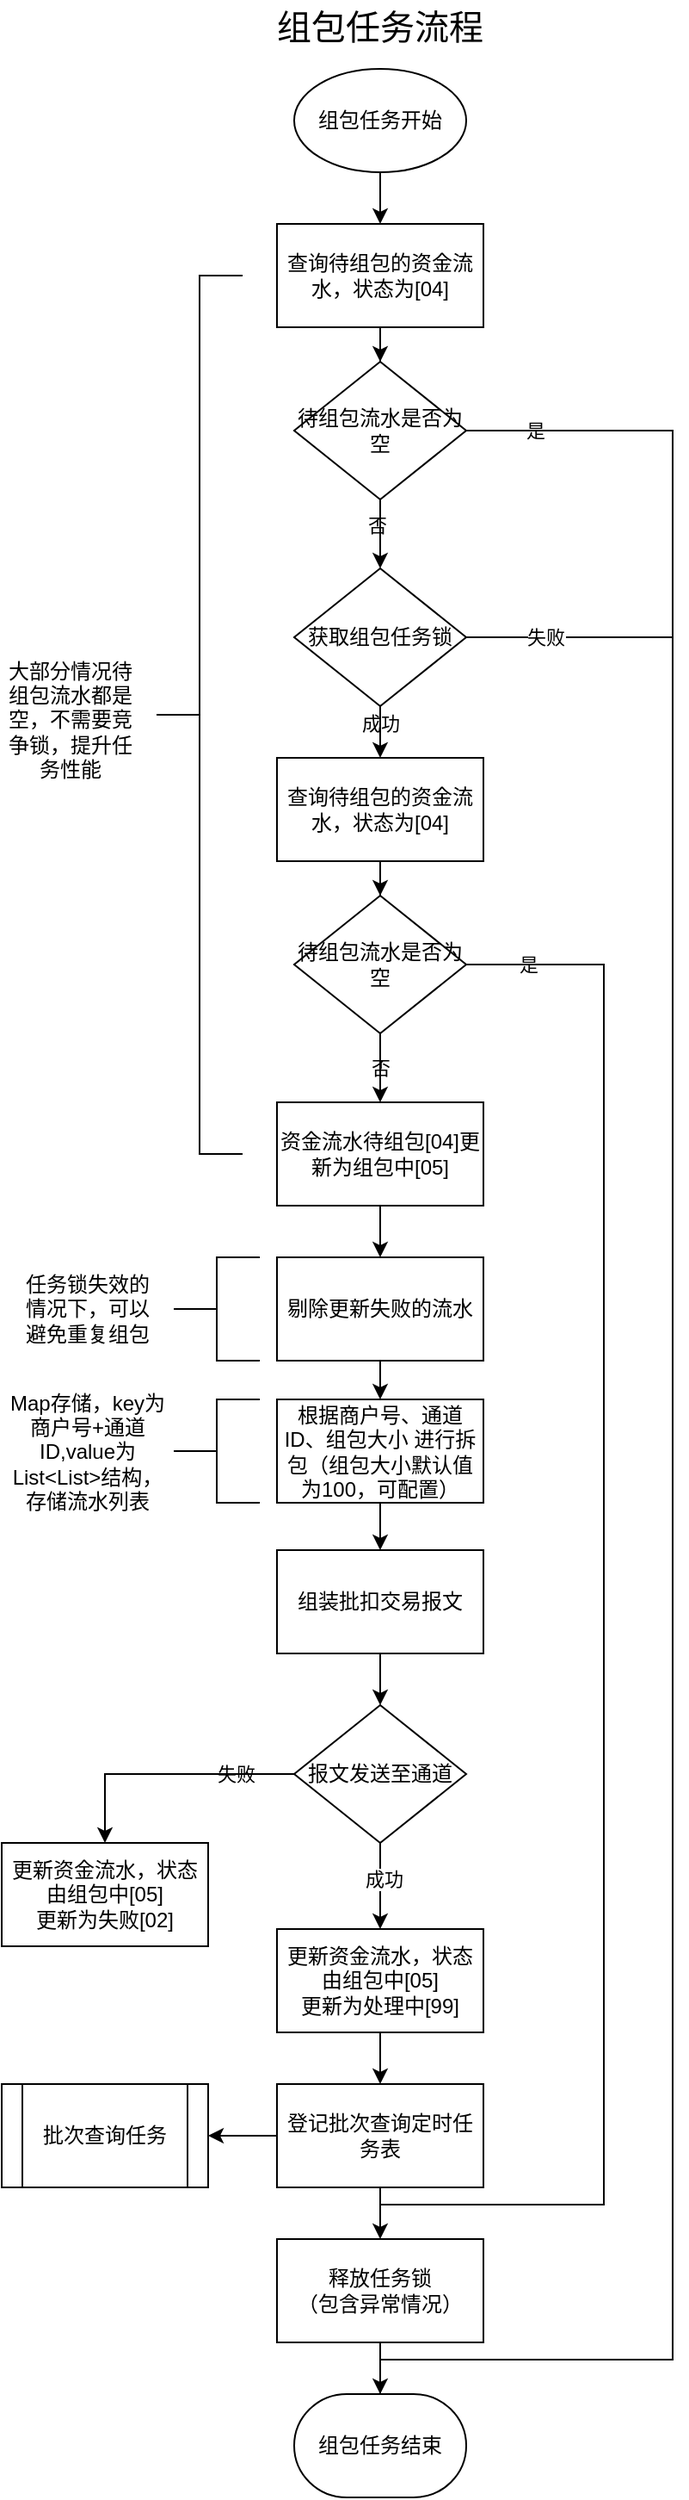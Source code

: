 <mxfile version="21.3.5" type="github">
  <diagram name="第 1 页" id="nqhcbMI4rDcaPDMCXxw6">
    <mxGraphModel dx="1026" dy="538" grid="1" gridSize="10" guides="1" tooltips="1" connect="1" arrows="1" fold="1" page="1" pageScale="1" pageWidth="980" pageHeight="1390" math="0" shadow="0">
      <root>
        <mxCell id="0" />
        <mxCell id="1" parent="0" />
        <mxCell id="cjVjFdAtE-p9HjNd99h4-24" value="" style="edgeStyle=orthogonalEdgeStyle;rounded=0;orthogonalLoop=1;jettySize=auto;html=1;labelBackgroundColor=none;fontColor=default;labelBorderColor=none;" edge="1" parent="1" source="cjVjFdAtE-p9HjNd99h4-25" target="cjVjFdAtE-p9HjNd99h4-32">
          <mxGeometry relative="1" as="geometry" />
        </mxCell>
        <mxCell id="cjVjFdAtE-p9HjNd99h4-25" value="组包任务开始" style="strokeWidth=1;html=1;shape=mxgraph.flowchart.start_1;whiteSpace=wrap;labelBackgroundColor=none;rounded=0;labelBorderColor=none;" vertex="1" parent="1">
          <mxGeometry x="450" y="50" width="100" height="60" as="geometry" />
        </mxCell>
        <mxCell id="cjVjFdAtE-p9HjNd99h4-26" value="" style="edgeStyle=orthogonalEdgeStyle;rounded=0;orthogonalLoop=1;jettySize=auto;html=1;labelBackgroundColor=none;fontColor=default;labelBorderColor=none;" edge="1" parent="1" source="cjVjFdAtE-p9HjNd99h4-30" target="cjVjFdAtE-p9HjNd99h4-41">
          <mxGeometry relative="1" as="geometry" />
        </mxCell>
        <mxCell id="cjVjFdAtE-p9HjNd99h4-27" value="成功" style="edgeLabel;html=1;align=center;verticalAlign=middle;resizable=0;points=[];labelBackgroundColor=none;rounded=0;labelBorderColor=none;" vertex="1" connectable="0" parent="cjVjFdAtE-p9HjNd99h4-26">
          <mxGeometry x="-0.4" relative="1" as="geometry">
            <mxPoint y="-5" as="offset" />
          </mxGeometry>
        </mxCell>
        <mxCell id="cjVjFdAtE-p9HjNd99h4-78" value="" style="edgeStyle=orthogonalEdgeStyle;rounded=0;orthogonalLoop=1;jettySize=auto;html=1;endArrow=none;endFill=0;" edge="1" parent="1" source="cjVjFdAtE-p9HjNd99h4-30">
          <mxGeometry relative="1" as="geometry">
            <mxPoint x="670" y="380" as="targetPoint" />
          </mxGeometry>
        </mxCell>
        <mxCell id="cjVjFdAtE-p9HjNd99h4-79" value="失败" style="edgeLabel;html=1;align=center;verticalAlign=middle;resizable=0;points=[];" vertex="1" connectable="0" parent="cjVjFdAtE-p9HjNd99h4-78">
          <mxGeometry x="-0.236" relative="1" as="geometry">
            <mxPoint as="offset" />
          </mxGeometry>
        </mxCell>
        <mxCell id="cjVjFdAtE-p9HjNd99h4-30" value="获取组包任务锁" style="rhombus;whiteSpace=wrap;html=1;strokeWidth=1;labelBackgroundColor=none;rounded=0;labelBorderColor=none;" vertex="1" parent="1">
          <mxGeometry x="450" y="340" width="100" height="80" as="geometry" />
        </mxCell>
        <mxCell id="cjVjFdAtE-p9HjNd99h4-31" value="" style="edgeStyle=orthogonalEdgeStyle;rounded=0;orthogonalLoop=1;jettySize=auto;html=1;labelBackgroundColor=none;fontColor=default;labelBorderColor=none;" edge="1" parent="1" source="cjVjFdAtE-p9HjNd99h4-32" target="cjVjFdAtE-p9HjNd99h4-37">
          <mxGeometry relative="1" as="geometry" />
        </mxCell>
        <mxCell id="cjVjFdAtE-p9HjNd99h4-32" value="查询待组包的资金流水，状态为[04]" style="whiteSpace=wrap;html=1;strokeWidth=1;labelBackgroundColor=none;rounded=0;labelBorderColor=none;" vertex="1" parent="1">
          <mxGeometry x="440" y="140" width="120" height="60" as="geometry" />
        </mxCell>
        <mxCell id="cjVjFdAtE-p9HjNd99h4-33" value="" style="edgeStyle=orthogonalEdgeStyle;rounded=0;orthogonalLoop=1;jettySize=auto;html=1;labelBackgroundColor=none;fontColor=default;labelBorderColor=none;" edge="1" parent="1" source="cjVjFdAtE-p9HjNd99h4-37" target="cjVjFdAtE-p9HjNd99h4-30">
          <mxGeometry relative="1" as="geometry" />
        </mxCell>
        <mxCell id="cjVjFdAtE-p9HjNd99h4-34" value="否" style="edgeLabel;html=1;align=center;verticalAlign=middle;resizable=0;points=[];labelBackgroundColor=none;rounded=0;labelBorderColor=none;" vertex="1" connectable="0" parent="cjVjFdAtE-p9HjNd99h4-33">
          <mxGeometry x="-0.28" y="-2" relative="1" as="geometry">
            <mxPoint as="offset" />
          </mxGeometry>
        </mxCell>
        <mxCell id="cjVjFdAtE-p9HjNd99h4-35" value="" style="edgeStyle=orthogonalEdgeStyle;rounded=0;orthogonalLoop=1;jettySize=auto;html=1;entryX=0.5;entryY=0;entryDx=0;entryDy=0;entryPerimeter=0;labelBackgroundColor=none;fontColor=default;labelBorderColor=none;" edge="1" parent="1" source="cjVjFdAtE-p9HjNd99h4-37" target="cjVjFdAtE-p9HjNd99h4-73">
          <mxGeometry relative="1" as="geometry">
            <mxPoint x="670" y="960" as="targetPoint" />
            <Array as="points">
              <mxPoint x="670" y="260" />
              <mxPoint x="670" y="1380" />
              <mxPoint x="500" y="1380" />
            </Array>
          </mxGeometry>
        </mxCell>
        <mxCell id="cjVjFdAtE-p9HjNd99h4-36" value="是" style="edgeLabel;html=1;align=center;verticalAlign=middle;resizable=0;points=[];labelBackgroundColor=none;rounded=0;labelBorderColor=none;" vertex="1" connectable="0" parent="cjVjFdAtE-p9HjNd99h4-35">
          <mxGeometry x="-0.878" y="-1" relative="1" as="geometry">
            <mxPoint x="-47" y="-1" as="offset" />
          </mxGeometry>
        </mxCell>
        <mxCell id="cjVjFdAtE-p9HjNd99h4-37" value="待组包流水是否为空" style="rhombus;whiteSpace=wrap;html=1;strokeWidth=1;labelBackgroundColor=none;rounded=0;labelBorderColor=none;" vertex="1" parent="1">
          <mxGeometry x="450" y="220" width="100" height="80" as="geometry" />
        </mxCell>
        <mxCell id="cjVjFdAtE-p9HjNd99h4-38" value="" style="edgeStyle=orthogonalEdgeStyle;rounded=0;orthogonalLoop=1;jettySize=auto;html=1;labelBackgroundColor=none;fontColor=default;labelBorderColor=none;" edge="1" parent="1" source="cjVjFdAtE-p9HjNd99h4-39" target="cjVjFdAtE-p9HjNd99h4-48">
          <mxGeometry relative="1" as="geometry" />
        </mxCell>
        <mxCell id="cjVjFdAtE-p9HjNd99h4-39" value="资金流水待组包[04]更新为组包中[05]" style="whiteSpace=wrap;html=1;strokeWidth=1;labelBackgroundColor=none;rounded=0;labelBorderColor=none;" vertex="1" parent="1">
          <mxGeometry x="440" y="650" width="120" height="60" as="geometry" />
        </mxCell>
        <mxCell id="cjVjFdAtE-p9HjNd99h4-40" value="" style="edgeStyle=orthogonalEdgeStyle;rounded=0;orthogonalLoop=1;jettySize=auto;html=1;labelBackgroundColor=none;fontColor=default;labelBorderColor=none;" edge="1" parent="1" source="cjVjFdAtE-p9HjNd99h4-41" target="cjVjFdAtE-p9HjNd99h4-46">
          <mxGeometry relative="1" as="geometry" />
        </mxCell>
        <mxCell id="cjVjFdAtE-p9HjNd99h4-41" value="查询待组包的资金流水，状态为[04]" style="whiteSpace=wrap;html=1;strokeWidth=1;labelBackgroundColor=none;rounded=0;labelBorderColor=none;" vertex="1" parent="1">
          <mxGeometry x="440" y="450" width="120" height="60" as="geometry" />
        </mxCell>
        <mxCell id="cjVjFdAtE-p9HjNd99h4-42" value="" style="edgeStyle=orthogonalEdgeStyle;rounded=0;orthogonalLoop=1;jettySize=auto;html=1;labelBackgroundColor=none;fontColor=default;labelBorderColor=none;" edge="1" parent="1" source="cjVjFdAtE-p9HjNd99h4-46" target="cjVjFdAtE-p9HjNd99h4-39">
          <mxGeometry relative="1" as="geometry" />
        </mxCell>
        <mxCell id="cjVjFdAtE-p9HjNd99h4-43" value="否" style="edgeLabel;html=1;align=center;verticalAlign=middle;resizable=0;points=[];labelBackgroundColor=none;rounded=0;labelBorderColor=none;" vertex="1" connectable="0" parent="cjVjFdAtE-p9HjNd99h4-42">
          <mxGeometry x="-0.3" relative="1" as="geometry">
            <mxPoint y="6" as="offset" />
          </mxGeometry>
        </mxCell>
        <mxCell id="cjVjFdAtE-p9HjNd99h4-44" value="" style="edgeStyle=orthogonalEdgeStyle;rounded=0;orthogonalLoop=1;jettySize=auto;html=1;endArrow=none;endFill=0;labelBackgroundColor=none;fontColor=default;labelBorderColor=none;" edge="1" parent="1" source="cjVjFdAtE-p9HjNd99h4-46">
          <mxGeometry relative="1" as="geometry">
            <mxPoint x="500" y="1290" as="targetPoint" />
            <Array as="points">
              <mxPoint x="630" y="570" />
              <mxPoint x="630" y="1290" />
              <mxPoint x="560" y="1290" />
            </Array>
          </mxGeometry>
        </mxCell>
        <mxCell id="cjVjFdAtE-p9HjNd99h4-45" value="是" style="edgeLabel;html=1;align=center;verticalAlign=middle;resizable=0;points=[];labelBackgroundColor=none;rounded=0;labelBorderColor=none;" vertex="1" connectable="0" parent="cjVjFdAtE-p9HjNd99h4-44">
          <mxGeometry x="-0.924" relative="1" as="geometry">
            <mxPoint as="offset" />
          </mxGeometry>
        </mxCell>
        <mxCell id="cjVjFdAtE-p9HjNd99h4-46" value="待组包流水是否为空" style="rhombus;whiteSpace=wrap;html=1;strokeWidth=1;labelBackgroundColor=none;rounded=0;labelBorderColor=none;" vertex="1" parent="1">
          <mxGeometry x="450" y="530" width="100" height="80" as="geometry" />
        </mxCell>
        <mxCell id="cjVjFdAtE-p9HjNd99h4-47" value="" style="edgeStyle=orthogonalEdgeStyle;rounded=0;orthogonalLoop=1;jettySize=auto;html=1;labelBackgroundColor=none;fontColor=default;labelBorderColor=none;" edge="1" parent="1" source="cjVjFdAtE-p9HjNd99h4-48" target="cjVjFdAtE-p9HjNd99h4-50">
          <mxGeometry relative="1" as="geometry" />
        </mxCell>
        <mxCell id="cjVjFdAtE-p9HjNd99h4-48" value="剔除更新失败的流水" style="whiteSpace=wrap;html=1;strokeWidth=1;labelBackgroundColor=none;rounded=0;labelBorderColor=none;" vertex="1" parent="1">
          <mxGeometry x="440" y="740" width="120" height="60" as="geometry" />
        </mxCell>
        <mxCell id="cjVjFdAtE-p9HjNd99h4-49" value="" style="edgeStyle=orthogonalEdgeStyle;rounded=0;orthogonalLoop=1;jettySize=auto;html=1;labelBackgroundColor=none;fontColor=default;labelBorderColor=none;" edge="1" parent="1" source="cjVjFdAtE-p9HjNd99h4-50" target="cjVjFdAtE-p9HjNd99h4-56">
          <mxGeometry relative="1" as="geometry" />
        </mxCell>
        <mxCell id="cjVjFdAtE-p9HjNd99h4-50" value="根据商户号、通道ID、组包大小 进行拆包（组包大小默认值为100，可配置）" style="whiteSpace=wrap;html=1;strokeWidth=1;labelBackgroundColor=none;rounded=0;labelBorderColor=none;" vertex="1" parent="1">
          <mxGeometry x="440" y="822.5" width="120" height="60" as="geometry" />
        </mxCell>
        <mxCell id="cjVjFdAtE-p9HjNd99h4-51" value="" style="strokeWidth=1;html=1;shape=mxgraph.flowchart.annotation_2;align=left;labelPosition=right;pointerEvents=1;labelBackgroundColor=none;rounded=0;labelBorderColor=none;" vertex="1" parent="1">
          <mxGeometry x="380" y="740" width="50" height="60" as="geometry" />
        </mxCell>
        <mxCell id="cjVjFdAtE-p9HjNd99h4-52" value="任务锁失效的情况下，可以避免重复组包" style="text;html=1;strokeColor=none;fillColor=none;align=center;verticalAlign=middle;whiteSpace=wrap;rounded=0;fontSize=12;labelBackgroundColor=none;labelBorderColor=none;" vertex="1" parent="1">
          <mxGeometry x="290" y="747.5" width="80" height="45" as="geometry" />
        </mxCell>
        <mxCell id="cjVjFdAtE-p9HjNd99h4-53" value="" style="strokeWidth=1;html=1;shape=mxgraph.flowchart.annotation_2;align=left;labelPosition=right;pointerEvents=1;labelBackgroundColor=none;rounded=0;labelBorderColor=none;" vertex="1" parent="1">
          <mxGeometry x="380" y="822.5" width="50" height="60" as="geometry" />
        </mxCell>
        <mxCell id="cjVjFdAtE-p9HjNd99h4-54" value="Map存储，key为商户号+通道ID,value为List&amp;lt;List&amp;gt;结构，存储流水列表" style="text;html=1;strokeColor=none;fillColor=none;align=center;verticalAlign=middle;whiteSpace=wrap;rounded=0;fontSize=12;labelBackgroundColor=none;labelBorderColor=none;" vertex="1" parent="1">
          <mxGeometry x="280" y="830" width="100" height="45" as="geometry" />
        </mxCell>
        <mxCell id="cjVjFdAtE-p9HjNd99h4-55" value="" style="edgeStyle=orthogonalEdgeStyle;rounded=0;orthogonalLoop=1;jettySize=auto;html=1;labelBackgroundColor=none;fontColor=default;labelBorderColor=none;" edge="1" parent="1" source="cjVjFdAtE-p9HjNd99h4-56" target="cjVjFdAtE-p9HjNd99h4-63">
          <mxGeometry relative="1" as="geometry" />
        </mxCell>
        <mxCell id="cjVjFdAtE-p9HjNd99h4-56" value="组装批扣交易报文" style="whiteSpace=wrap;html=1;strokeWidth=1;labelBackgroundColor=none;rounded=0;labelBorderColor=none;" vertex="1" parent="1">
          <mxGeometry x="440" y="910" width="120" height="60" as="geometry" />
        </mxCell>
        <mxCell id="cjVjFdAtE-p9HjNd99h4-57" value="" style="strokeWidth=1;html=1;shape=mxgraph.flowchart.annotation_2;align=left;labelPosition=right;pointerEvents=1;labelBackgroundColor=none;rounded=0;labelBorderColor=none;" vertex="1" parent="1">
          <mxGeometry x="370" y="170" width="50" height="510" as="geometry" />
        </mxCell>
        <mxCell id="cjVjFdAtE-p9HjNd99h4-58" value="大部分情况待组包流水都是空，不需要竞争锁，提升任务性能" style="text;html=1;strokeColor=none;fillColor=none;align=center;verticalAlign=middle;whiteSpace=wrap;rounded=0;fontSize=12;labelBackgroundColor=none;labelBorderColor=none;" vertex="1" parent="1">
          <mxGeometry x="280" y="405" width="80" height="45" as="geometry" />
        </mxCell>
        <mxCell id="cjVjFdAtE-p9HjNd99h4-59" value="" style="edgeStyle=orthogonalEdgeStyle;rounded=0;orthogonalLoop=1;jettySize=auto;html=1;labelBackgroundColor=none;fontColor=default;labelBorderColor=none;" edge="1" parent="1" source="cjVjFdAtE-p9HjNd99h4-63" target="cjVjFdAtE-p9HjNd99h4-64">
          <mxGeometry relative="1" as="geometry">
            <Array as="points">
              <mxPoint x="340" y="1040" />
            </Array>
          </mxGeometry>
        </mxCell>
        <mxCell id="cjVjFdAtE-p9HjNd99h4-60" value="失败" style="edgeLabel;html=1;align=center;verticalAlign=middle;resizable=0;points=[];labelBackgroundColor=none;rounded=0;labelBorderColor=none;" vertex="1" connectable="0" parent="cjVjFdAtE-p9HjNd99h4-59">
          <mxGeometry x="0.114" y="-1" relative="1" as="geometry">
            <mxPoint x="49" y="1" as="offset" />
          </mxGeometry>
        </mxCell>
        <mxCell id="cjVjFdAtE-p9HjNd99h4-61" value="" style="edgeStyle=orthogonalEdgeStyle;rounded=0;orthogonalLoop=1;jettySize=auto;html=1;labelBackgroundColor=none;fontColor=default;labelBorderColor=none;" edge="1" parent="1" source="cjVjFdAtE-p9HjNd99h4-66">
          <mxGeometry relative="1" as="geometry">
            <mxPoint x="500" y="1180" as="targetPoint" />
          </mxGeometry>
        </mxCell>
        <mxCell id="cjVjFdAtE-p9HjNd99h4-83" value="" style="edgeStyle=orthogonalEdgeStyle;rounded=0;orthogonalLoop=1;jettySize=auto;html=1;" edge="1" parent="1" source="cjVjFdAtE-p9HjNd99h4-63" target="cjVjFdAtE-p9HjNd99h4-66">
          <mxGeometry relative="1" as="geometry" />
        </mxCell>
        <mxCell id="cjVjFdAtE-p9HjNd99h4-84" value="成功" style="edgeLabel;html=1;align=center;verticalAlign=middle;resizable=0;points=[];" vertex="1" connectable="0" parent="cjVjFdAtE-p9HjNd99h4-83">
          <mxGeometry x="-0.16" y="2" relative="1" as="geometry">
            <mxPoint as="offset" />
          </mxGeometry>
        </mxCell>
        <mxCell id="cjVjFdAtE-p9HjNd99h4-63" value="报文发送至通道" style="rhombus;whiteSpace=wrap;html=1;strokeWidth=1;labelBackgroundColor=none;rounded=0;labelBorderColor=none;" vertex="1" parent="1">
          <mxGeometry x="450" y="1000" width="100" height="80" as="geometry" />
        </mxCell>
        <mxCell id="cjVjFdAtE-p9HjNd99h4-64" value="更新资金流水，状态&lt;br&gt;由组包中[05]&lt;br&gt;更新为失败[02]" style="whiteSpace=wrap;html=1;strokeWidth=1;labelBackgroundColor=none;rounded=0;labelBorderColor=none;" vertex="1" parent="1">
          <mxGeometry x="280" y="1080" width="120" height="60" as="geometry" />
        </mxCell>
        <mxCell id="cjVjFdAtE-p9HjNd99h4-65" value="" style="edgeStyle=orthogonalEdgeStyle;rounded=0;orthogonalLoop=1;jettySize=auto;html=1;labelBackgroundColor=none;fontColor=default;labelBorderColor=none;" edge="1" parent="1" source="cjVjFdAtE-p9HjNd99h4-66" target="cjVjFdAtE-p9HjNd99h4-70">
          <mxGeometry relative="1" as="geometry" />
        </mxCell>
        <mxCell id="cjVjFdAtE-p9HjNd99h4-67" value="释放任务锁&lt;br&gt;（包含异常情况）" style="whiteSpace=wrap;html=1;strokeWidth=1;labelBackgroundColor=none;rounded=0;labelBorderColor=none;" vertex="1" parent="1">
          <mxGeometry x="440" y="1310" width="120" height="60" as="geometry" />
        </mxCell>
        <mxCell id="cjVjFdAtE-p9HjNd99h4-68" value="" style="edgeStyle=orthogonalEdgeStyle;rounded=0;orthogonalLoop=1;jettySize=auto;html=1;labelBackgroundColor=none;fontColor=default;labelBorderColor=none;" edge="1" parent="1" source="cjVjFdAtE-p9HjNd99h4-70" target="cjVjFdAtE-p9HjNd99h4-71">
          <mxGeometry relative="1" as="geometry" />
        </mxCell>
        <mxCell id="cjVjFdAtE-p9HjNd99h4-69" value="" style="edgeStyle=orthogonalEdgeStyle;rounded=0;orthogonalLoop=1;jettySize=auto;html=1;labelBackgroundColor=none;fontColor=default;labelBorderColor=none;" edge="1" parent="1" source="cjVjFdAtE-p9HjNd99h4-70" target="cjVjFdAtE-p9HjNd99h4-67">
          <mxGeometry relative="1" as="geometry" />
        </mxCell>
        <mxCell id="cjVjFdAtE-p9HjNd99h4-70" value="登记批次查询定时任务表" style="whiteSpace=wrap;html=1;strokeWidth=1;labelBackgroundColor=none;rounded=0;labelBorderColor=none;" vertex="1" parent="1">
          <mxGeometry x="440" y="1220" width="120" height="60" as="geometry" />
        </mxCell>
        <mxCell id="cjVjFdAtE-p9HjNd99h4-71" value="批次查询任务" style="shape=process;whiteSpace=wrap;html=1;backgroundOutline=1;strokeWidth=1;labelBackgroundColor=none;rounded=0;labelBorderColor=none;" vertex="1" parent="1">
          <mxGeometry x="280" y="1220" width="120" height="60" as="geometry" />
        </mxCell>
        <mxCell id="cjVjFdAtE-p9HjNd99h4-72" value="" style="edgeStyle=orthogonalEdgeStyle;rounded=0;orthogonalLoop=1;jettySize=auto;html=1;endArrow=none;endFill=0;labelBackgroundColor=none;fontColor=default;labelBorderColor=none;" edge="1" parent="1" source="cjVjFdAtE-p9HjNd99h4-67" target="cjVjFdAtE-p9HjNd99h4-73">
          <mxGeometry relative="1" as="geometry">
            <mxPoint x="500" y="1430" as="sourcePoint" />
            <mxPoint x="500" y="1540" as="targetPoint" />
          </mxGeometry>
        </mxCell>
        <mxCell id="cjVjFdAtE-p9HjNd99h4-73" value="组包任务结束" style="strokeWidth=1;html=1;shape=mxgraph.flowchart.terminator;whiteSpace=wrap;labelBackgroundColor=none;rounded=0;labelBorderColor=none;" vertex="1" parent="1">
          <mxGeometry x="450" y="1400" width="100" height="60" as="geometry" />
        </mxCell>
        <mxCell id="cjVjFdAtE-p9HjNd99h4-74" value="组包任务流程" style="text;html=1;strokeColor=none;fillColor=none;align=center;verticalAlign=middle;whiteSpace=wrap;rounded=0;fontSize=20;labelBackgroundColor=none;labelBorderColor=none;" vertex="1" parent="1">
          <mxGeometry x="410" y="10" width="180" height="30" as="geometry" />
        </mxCell>
        <mxCell id="cjVjFdAtE-p9HjNd99h4-66" value="更新资金流水，状态&lt;br&gt;由组包中[05]&lt;br&gt;更新为处理中[99]" style="whiteSpace=wrap;html=1;strokeWidth=1;labelBackgroundColor=none;rounded=0;labelBorderColor=none;" vertex="1" parent="1">
          <mxGeometry x="440" y="1130" width="120" height="60" as="geometry" />
        </mxCell>
      </root>
    </mxGraphModel>
  </diagram>
</mxfile>
